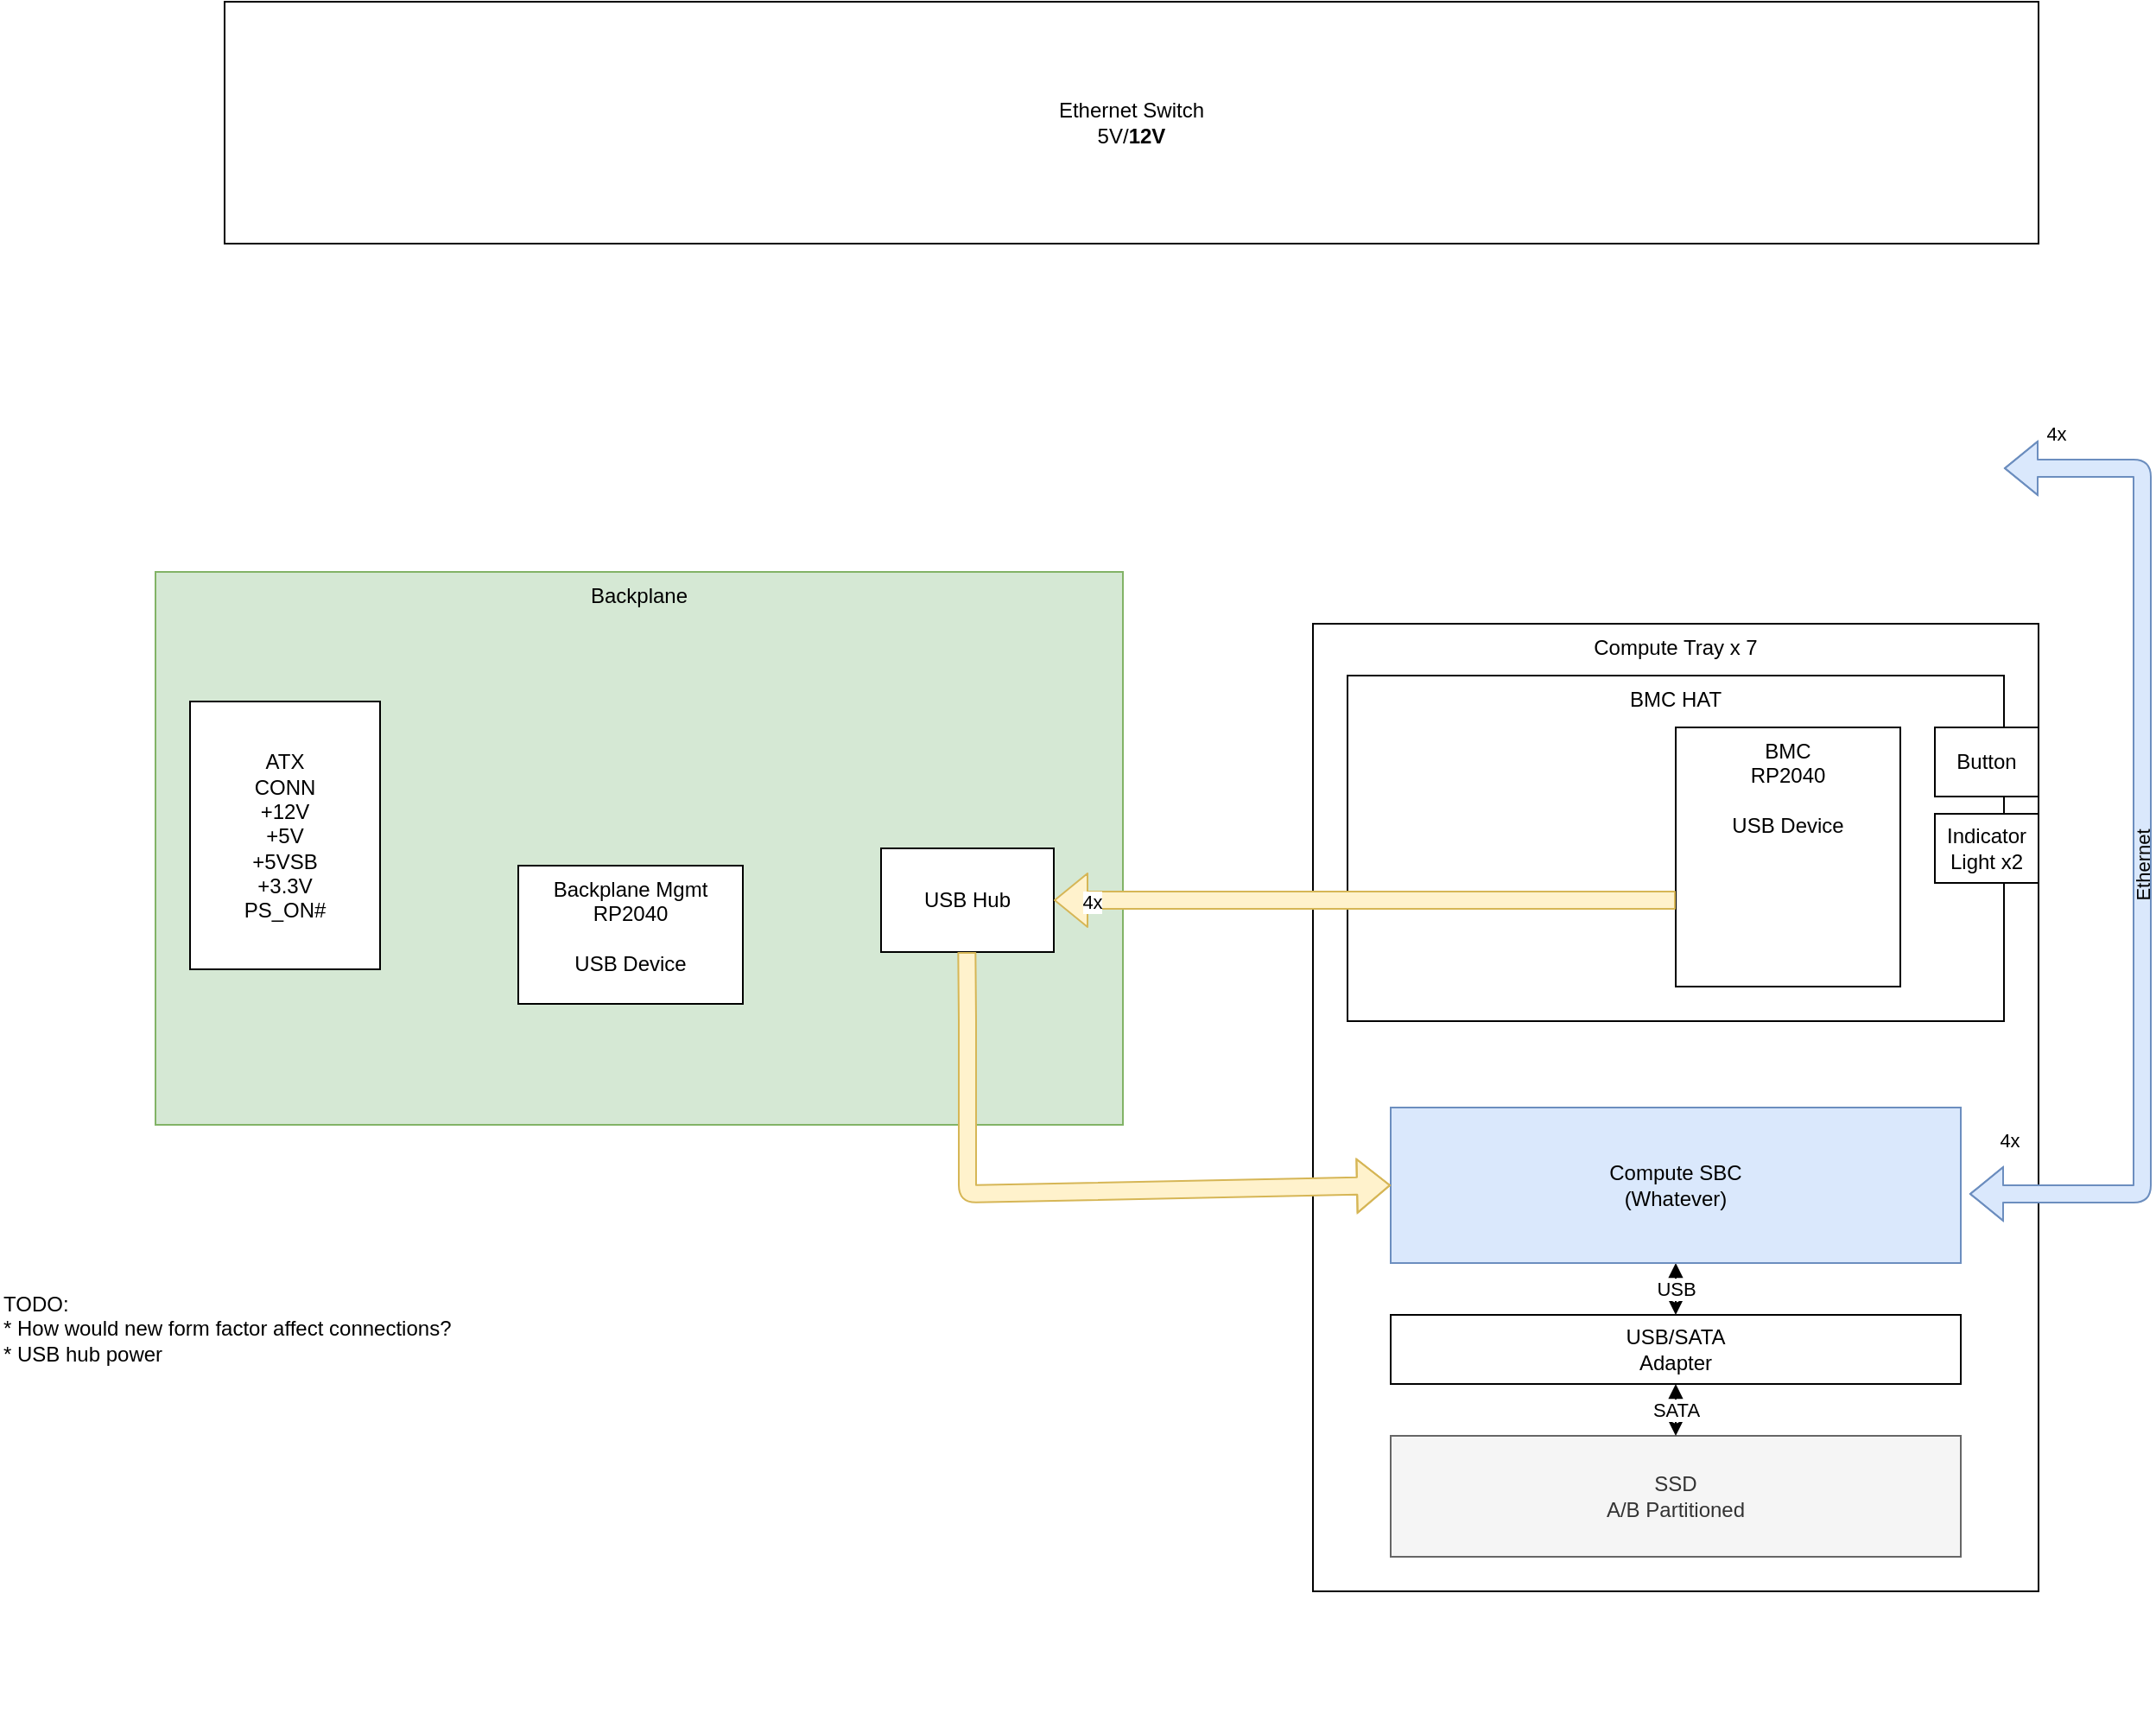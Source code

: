 <mxfile version="20.8.20" type="github" pages="3">
  <diagram id="kmUigxEFK028a0RhQnVS" name="Page-1">
    <mxGraphModel dx="1557" dy="1798" grid="1" gridSize="10" guides="1" tooltips="1" connect="1" arrows="1" fold="1" page="1" pageScale="1" pageWidth="1654" pageHeight="1169" math="0" shadow="0">
      <root>
        <mxCell id="0" />
        <mxCell id="1" parent="0" />
        <mxCell id="JYS4BPK2dpWjeIuSEi76-3" value="Backplane" style="rounded=0;whiteSpace=wrap;html=1;fillColor=#d5e8d4;align=center;verticalAlign=top;strokeColor=#82b366;" parent="1" vertex="1">
          <mxGeometry x="150" y="470" width="560" height="320" as="geometry" />
        </mxCell>
        <mxCell id="A2itI3pVLudstaMCwzq0-24" value="Compute Tray x 7" style="rounded=0;whiteSpace=wrap;html=1;align=center;verticalAlign=top;" parent="1" vertex="1">
          <mxGeometry x="820" y="500" width="420" height="560" as="geometry" />
        </mxCell>
        <mxCell id="A2itI3pVLudstaMCwzq0-1" value="BMC HAT" style="rounded=0;whiteSpace=wrap;html=1;align=center;verticalAlign=top;fillColor=none;" parent="1" vertex="1">
          <mxGeometry x="840" y="530" width="380" height="200" as="geometry" />
        </mxCell>
        <mxCell id="A2itI3pVLudstaMCwzq0-12" value="&lt;div&gt;BMC&lt;/div&gt;&lt;div&gt;RP2040&lt;/div&gt;&lt;div&gt;&lt;br&gt;&lt;/div&gt;&lt;div&gt;USB Device&lt;/div&gt;" style="rounded=0;whiteSpace=wrap;html=1;align=center;verticalAlign=top;" parent="1" vertex="1">
          <mxGeometry x="1030" y="560" width="130" height="150" as="geometry" />
        </mxCell>
        <mxCell id="JYS4BPK2dpWjeIuSEi76-7" value="USB Hub" style="rounded=0;whiteSpace=wrap;html=1;strokeColor=#000000;fillColor=#ffffff;align=center;verticalAlign=middle;" parent="1" vertex="1">
          <mxGeometry x="570" y="630" width="100" height="60" as="geometry" />
        </mxCell>
        <mxCell id="A2itI3pVLudstaMCwzq0-6" value="" style="shape=flexArrow;endArrow=classic;html=1;strokeWidth=1;fillColor=#fff2cc;strokeColor=#d6b656;exitX=0.5;exitY=0.65;exitDx=0;exitDy=0;exitPerimeter=0;" parent="1" target="JYS4BPK2dpWjeIuSEi76-7" edge="1" source="A2itI3pVLudstaMCwzq0-1">
          <mxGeometry width="50" height="50" relative="1" as="geometry">
            <mxPoint x="970" y="660" as="sourcePoint" />
            <mxPoint x="630" y="670" as="targetPoint" />
            <Array as="points" />
          </mxGeometry>
        </mxCell>
        <mxCell id="a5iX6j4bG5qRSzKylkkZ-19" value="4x" style="edgeLabel;html=1;align=center;verticalAlign=middle;resizable=0;points=[];" parent="A2itI3pVLudstaMCwzq0-6" vertex="1" connectable="0">
          <mxGeometry x="0.88" y="1" relative="1" as="geometry">
            <mxPoint as="offset" />
          </mxGeometry>
        </mxCell>
        <mxCell id="JYS4BPK2dpWjeIuSEi76-14" value="Button" style="rounded=0;whiteSpace=wrap;html=1;strokeColor=#000000;fillColor=#ffffff;align=center;verticalAlign=middle;" parent="1" vertex="1">
          <mxGeometry x="1180" y="560" width="60" height="40" as="geometry" />
        </mxCell>
        <mxCell id="JYS4BPK2dpWjeIuSEi76-15" value="Indicator Light x2" style="rounded=0;whiteSpace=wrap;html=1;strokeColor=#000000;fillColor=#ffffff;align=center;verticalAlign=middle;" parent="1" vertex="1">
          <mxGeometry x="1180" y="610" width="60" height="40" as="geometry" />
        </mxCell>
        <mxCell id="a5iX6j4bG5qRSzKylkkZ-12" style="edgeStyle=orthogonalEdgeStyle;rounded=0;orthogonalLoop=1;jettySize=auto;html=1;exitX=0.5;exitY=1;exitDx=0;exitDy=0;entryX=0.5;entryY=0;entryDx=0;entryDy=0;startArrow=block;strokeColor=#000000;fillColor=none;" parent="1" source="JYS4BPK2dpWjeIuSEi76-16" target="a5iX6j4bG5qRSzKylkkZ-6" edge="1">
          <mxGeometry relative="1" as="geometry" />
        </mxCell>
        <mxCell id="a5iX6j4bG5qRSzKylkkZ-13" value="USB" style="edgeLabel;html=1;align=center;verticalAlign=middle;resizable=0;points=[];" parent="a5iX6j4bG5qRSzKylkkZ-12" vertex="1" connectable="0">
          <mxGeometry x="0.076" y="-2" relative="1" as="geometry">
            <mxPoint x="2" y="-1" as="offset" />
          </mxGeometry>
        </mxCell>
        <mxCell id="JYS4BPK2dpWjeIuSEi76-16" value="Compute SBC&lt;br&gt;(Whatever)" style="rounded=0;whiteSpace=wrap;html=1;strokeColor=#6c8ebf;fillColor=#dae8fc;align=center;verticalAlign=middle;" parent="1" vertex="1">
          <mxGeometry x="865" y="780" width="330" height="90" as="geometry" />
        </mxCell>
        <mxCell id="a5iX6j4bG5qRSzKylkkZ-1" value="Ethernet Switch&lt;br&gt;5V/&lt;b&gt;12V&lt;/b&gt;" style="rounded=0;whiteSpace=wrap;html=1;verticalAlign=middle;" parent="1" vertex="1">
          <mxGeometry x="190" y="140" width="1050" height="140" as="geometry" />
        </mxCell>
        <mxCell id="a5iX6j4bG5qRSzKylkkZ-2" value="SSD&lt;br&gt;A/B Partitioned" style="rounded=0;whiteSpace=wrap;html=1;strokeColor=#666666;fillColor=#f5f5f5;align=center;verticalAlign=middle;fontColor=#333333;" parent="1" vertex="1">
          <mxGeometry x="865" y="970" width="330" height="70" as="geometry" />
        </mxCell>
        <mxCell id="a5iX6j4bG5qRSzKylkkZ-14" style="edgeStyle=orthogonalEdgeStyle;rounded=0;orthogonalLoop=1;jettySize=auto;html=1;exitX=0.5;exitY=1;exitDx=0;exitDy=0;entryX=0.5;entryY=0;entryDx=0;entryDy=0;startArrow=block;strokeColor=#000000;fillColor=none;" parent="1" source="a5iX6j4bG5qRSzKylkkZ-6" target="a5iX6j4bG5qRSzKylkkZ-2" edge="1">
          <mxGeometry relative="1" as="geometry" />
        </mxCell>
        <mxCell id="a5iX6j4bG5qRSzKylkkZ-15" value="SATA" style="edgeLabel;html=1;align=center;verticalAlign=middle;resizable=0;points=[];" parent="a5iX6j4bG5qRSzKylkkZ-14" vertex="1" connectable="0">
          <mxGeometry x="0.095" y="1" relative="1" as="geometry">
            <mxPoint x="-1" y="-2" as="offset" />
          </mxGeometry>
        </mxCell>
        <mxCell id="a5iX6j4bG5qRSzKylkkZ-6" value="USB/SATA&lt;br&gt;Adapter" style="rounded=0;whiteSpace=wrap;html=1;verticalAlign=middle;" parent="1" vertex="1">
          <mxGeometry x="865" y="900" width="330" height="40" as="geometry" />
        </mxCell>
        <mxCell id="a5iX6j4bG5qRSzKylkkZ-20" value="" style="shape=flexArrow;endArrow=classic;html=1;strokeWidth=1;fillColor=#dae8fc;strokeColor=#6c8ebf;startArrow=block;" parent="1" edge="1">
          <mxGeometry width="50" height="50" relative="1" as="geometry">
            <mxPoint x="1200" y="830" as="sourcePoint" />
            <mxPoint x="1220" y="410" as="targetPoint" />
            <Array as="points">
              <mxPoint x="1300" y="830" />
              <mxPoint x="1300" y="410" />
            </Array>
          </mxGeometry>
        </mxCell>
        <mxCell id="a5iX6j4bG5qRSzKylkkZ-21" value="4x" style="edgeLabel;html=1;align=center;verticalAlign=middle;resizable=0;points=[];" parent="a5iX6j4bG5qRSzKylkkZ-20" vertex="1" connectable="0">
          <mxGeometry x="-0.24" y="-1" relative="1" as="geometry">
            <mxPoint x="-51" y="-312" as="offset" />
          </mxGeometry>
        </mxCell>
        <mxCell id="a5iX6j4bG5qRSzKylkkZ-24" value="Ethernet" style="edgeLabel;html=1;align=center;verticalAlign=middle;resizable=0;points=[];horizontal=0;labelBackgroundColor=none;" parent="a5iX6j4bG5qRSzKylkkZ-20" vertex="1" connectable="0">
          <mxGeometry x="0.096" y="-1" relative="1" as="geometry">
            <mxPoint x="-1" y="39" as="offset" />
          </mxGeometry>
        </mxCell>
        <mxCell id="a5iX6j4bG5qRSzKylkkZ-22" value="4x" style="edgeLabel;html=1;align=center;verticalAlign=middle;resizable=0;points=[];" parent="1" vertex="1" connectable="0">
          <mxGeometry x="1195" y="610" as="geometry">
            <mxPoint x="28" y="189" as="offset" />
          </mxGeometry>
        </mxCell>
        <mxCell id="a5iX6j4bG5qRSzKylkkZ-26" value="TODO:&lt;br&gt;* How would new form factor affect connections?&lt;br&gt;* USB hub power&lt;br&gt;" style="text;html=1;strokeColor=none;fillColor=none;align=left;verticalAlign=top;whiteSpace=wrap;rounded=0;labelBackgroundColor=none;" parent="1" vertex="1">
          <mxGeometry x="60" y="880" width="270" height="250" as="geometry" />
        </mxCell>
        <mxCell id="nD-tN_yUyBWVlTquZh_A-1" value="ATX&lt;br&gt;CONN&lt;br&gt;+12V&lt;br&gt;+5V&lt;br&gt;+5VSB&lt;br&gt;+3.3V&lt;br&gt;PS_ON#" style="rounded=0;whiteSpace=wrap;html=1;" vertex="1" parent="1">
          <mxGeometry x="170" y="545" width="110" height="155" as="geometry" />
        </mxCell>
        <mxCell id="nD-tN_yUyBWVlTquZh_A-2" value="" style="shape=flexArrow;endArrow=classic;html=1;strokeWidth=1;fillColor=#fff2cc;strokeColor=#d6b656;entryX=0;entryY=0.5;entryDx=0;entryDy=0;" edge="1" parent="1" target="JYS4BPK2dpWjeIuSEi76-16">
          <mxGeometry width="50" height="50" relative="1" as="geometry">
            <mxPoint x="619.66" y="690" as="sourcePoint" />
            <mxPoint x="620" y="850" as="targetPoint" />
            <Array as="points">
              <mxPoint x="620" y="730" />
              <mxPoint x="620" y="830" />
            </Array>
          </mxGeometry>
        </mxCell>
        <mxCell id="nD-tN_yUyBWVlTquZh_A-5" value="&lt;div&gt;Backplane Mgmt&lt;/div&gt;&lt;div&gt;RP2040&lt;/div&gt;&lt;div&gt;&lt;br&gt;&lt;/div&gt;&lt;div&gt;USB Device&lt;/div&gt;" style="rounded=0;whiteSpace=wrap;html=1;align=center;verticalAlign=top;" vertex="1" parent="1">
          <mxGeometry x="360" y="640" width="130" height="80" as="geometry" />
        </mxCell>
      </root>
    </mxGraphModel>
  </diagram>
  <diagram id="6NxBXGfKM2cuJRmJCFxG" name="HAT">
    <mxGraphModel dx="934" dy="1079" grid="1" gridSize="10" guides="1" tooltips="1" connect="1" arrows="1" fold="1" page="1" pageScale="1" pageWidth="1654" pageHeight="1169" math="0" shadow="0">
      <root>
        <mxCell id="tb8Lkx9Qm9kQfr8fyZOy-0" />
        <mxCell id="tb8Lkx9Qm9kQfr8fyZOy-1" parent="tb8Lkx9Qm9kQfr8fyZOy-0" />
        <mxCell id="2_bnYT3e9y1Y6GlhtHqV-0" value="HAT" style="rounded=0;whiteSpace=wrap;html=1;fillColor=#ffffff;align=center;verticalAlign=top;" parent="tb8Lkx9Qm9kQfr8fyZOy-1" vertex="1">
          <mxGeometry x="440" y="200" width="320" height="240" as="geometry" />
        </mxCell>
        <mxCell id="2_bnYT3e9y1Y6GlhtHqV-1" value="DCDC &lt;br&gt;to 5.1V" style="rounded=0;whiteSpace=wrap;html=1;fillColor=#ffffff;align=center;verticalAlign=middle;" parent="tb8Lkx9Qm9kQfr8fyZOy-1" vertex="1">
          <mxGeometry x="560" y="240" width="60" height="40" as="geometry" />
        </mxCell>
        <mxCell id="2_bnYT3e9y1Y6GlhtHqV-2" value="DCDC &lt;br&gt;to 3.3V" style="rounded=0;whiteSpace=wrap;html=1;fillColor=#ffffff;align=center;verticalAlign=middle;" parent="tb8Lkx9Qm9kQfr8fyZOy-1" vertex="1">
          <mxGeometry x="560" y="300" width="60" height="40" as="geometry" />
        </mxCell>
        <mxCell id="2_bnYT3e9y1Y6GlhtHqV-3" value="BMC" style="rounded=0;whiteSpace=wrap;html=1;fillColor=#ffffff;align=center;verticalAlign=middle;" parent="tb8Lkx9Qm9kQfr8fyZOy-1" vertex="1">
          <mxGeometry x="630" y="240" width="90" height="60" as="geometry" />
        </mxCell>
        <mxCell id="2_bnYT3e9y1Y6GlhtHqV-4" value="PAC1921" style="rounded=0;whiteSpace=wrap;html=1;fillColor=#ffffff;align=center;verticalAlign=middle;" parent="tb8Lkx9Qm9kQfr8fyZOy-1" vertex="1">
          <mxGeometry x="645" y="350" width="60" height="40" as="geometry" />
        </mxCell>
      </root>
    </mxGraphModel>
  </diagram>
  <diagram id="t0F34XYKFjaZHX1E5aVY" name="Rack Diagram">
    <mxGraphModel dx="1822" dy="1638" grid="1" gridSize="10" guides="1" tooltips="1" connect="1" arrows="1" fold="1" page="1" pageScale="1" pageWidth="827" pageHeight="1169" math="0" shadow="0">
      <root>
        <mxCell id="0" />
        <mxCell id="1" parent="0" />
        <mxCell id="XSdGwLVqfme5y12cQTK--4" value="" style="rounded=0;whiteSpace=wrap;html=1;movable=0;resizable=0;rotatable=0;deletable=0;editable=0;locked=1;connectable=0;" vertex="1" parent="1">
          <mxGeometry y="1.776e-15" width="944.88" height="1049.998" as="geometry" />
        </mxCell>
        <mxCell id="XSdGwLVqfme5y12cQTK--5" value="" style="rounded=0;whiteSpace=wrap;html=1;fillColor=#d5e8d4;strokeColor=#82b366;" vertex="1" parent="1">
          <mxGeometry x="940" y="10" width="905.51" height="523.621" as="geometry" />
        </mxCell>
        <mxCell id="XSdGwLVqfme5y12cQTK--6" value="" style="rounded=0;whiteSpace=wrap;html=1;" vertex="1" parent="1">
          <mxGeometry x="950" y="20" width="210" height="500" as="geometry" />
        </mxCell>
        <mxCell id="XSdGwLVqfme5y12cQTK--8" value="" style="rounded=0;whiteSpace=wrap;html=1;" vertex="1" parent="1">
          <mxGeometry x="1180" y="20" width="210" height="500" as="geometry" />
        </mxCell>
        <mxCell id="XSdGwLVqfme5y12cQTK--9" value="Large Slot 120 mm" style="rounded=0;whiteSpace=wrap;html=1;fillColor=#d80073;strokeColor=#A50040;fontColor=#ffffff;fontSize=24;" vertex="1" parent="1">
          <mxGeometry x="960" y="30" width="86.614" height="472.44" as="geometry" />
        </mxCell>
        <mxCell id="XSdGwLVqfme5y12cQTK--10" value="" style="rounded=0;whiteSpace=wrap;html=1;fillColor=#1ba1e2;strokeColor=#006EAF;fontColor=#ffffff;" vertex="1" parent="1">
          <mxGeometry x="1290" y="33.78" width="86.614" height="472.44" as="geometry" />
        </mxCell>
        <mxCell id="XSdGwLVqfme5y12cQTK--11" value="Small Slot 60mm (RPi)" style="rounded=0;whiteSpace=wrap;html=1;fillColor=#60a917;strokeColor=#2D7600;fontColor=#ffffff;fontSize=24;" vertex="1" parent="1">
          <mxGeometry x="1816.61" y="730" width="86.61" height="236.22" as="geometry" />
        </mxCell>
        <mxCell id="XSdGwLVqfme5y12cQTK--12" value="" style="rounded=0;whiteSpace=wrap;html=1;" vertex="1" parent="1">
          <mxGeometry x="1400" y="20" width="210" height="500" as="geometry" />
        </mxCell>
        <mxCell id="XSdGwLVqfme5y12cQTK--13" value="" style="rounded=0;whiteSpace=wrap;html=1;fillColor=#d80073;strokeColor=#A50040;fontColor=#ffffff;" vertex="1" parent="1">
          <mxGeometry x="1410" y="33.78" width="86.61" height="472.44" as="geometry" />
        </mxCell>
        <mxCell id="XSdGwLVqfme5y12cQTK--14" value="" style="rounded=0;whiteSpace=wrap;html=1;fillColor=#1ba1e2;strokeColor=#006EAF;fontColor=#ffffff;" vertex="1" parent="1">
          <mxGeometry x="1510" y="33.78" width="86.614" height="472.44" as="geometry" />
        </mxCell>
        <mxCell id="XSdGwLVqfme5y12cQTK--15" value="" style="rounded=0;whiteSpace=wrap;html=1;fillColor=#60a917;strokeColor=#2D7600;fontColor=#ffffff;" vertex="1" parent="1">
          <mxGeometry x="1510" y="33.78" width="86.61" height="234.41" as="geometry" />
        </mxCell>
        <mxCell id="XSdGwLVqfme5y12cQTK--16" value="" style="rounded=0;whiteSpace=wrap;html=1;" vertex="1" parent="1">
          <mxGeometry x="1241" y="560" width="210" height="500" as="geometry" />
        </mxCell>
        <mxCell id="XSdGwLVqfme5y12cQTK--17" value="" style="rounded=0;whiteSpace=wrap;html=1;fillColor=#1ba1e2;strokeColor=#006EAF;fontColor=#ffffff;" vertex="1" parent="1">
          <mxGeometry x="1630" y="33.78" width="86.614" height="472.44" as="geometry" />
        </mxCell>
        <mxCell id="XSdGwLVqfme5y12cQTK--18" value="" style="rounded=0;whiteSpace=wrap;html=1;fillColor=#1ba1e2;strokeColor=#006EAF;fontColor=#ffffff;" vertex="1" parent="1">
          <mxGeometry x="1730" y="33.78" width="86.614" height="472.44" as="geometry" />
        </mxCell>
        <mxCell id="XSdGwLVqfme5y12cQTK--19" value="" style="rounded=0;whiteSpace=wrap;html=1;fillColor=#60a917;strokeColor=#2D7600;fontColor=#ffffff;" vertex="1" parent="1">
          <mxGeometry x="1730" y="33.78" width="86.61" height="236.22" as="geometry" />
        </mxCell>
        <mxCell id="XSdGwLVqfme5y12cQTK--20" value="" style="rounded=0;whiteSpace=wrap;html=1;fillColor=#60a917;strokeColor=#2D7600;fontColor=#ffffff;" vertex="1" parent="1">
          <mxGeometry x="1630" y="33.78" width="86.61" height="236.22" as="geometry" />
        </mxCell>
        <mxCell id="XSdGwLVqfme5y12cQTK--21" value="&lt;font style=&quot;font-size: 50px;&quot;&gt;Network Switch&lt;br&gt;&lt;/font&gt;" style="rounded=0;whiteSpace=wrap;html=1;fillColor=#f0a30a;fontColor=#000000;strokeColor=#BD7000;" vertex="1" parent="1">
          <mxGeometry x="940" y="533.62" width="905.51" height="175.0" as="geometry" />
        </mxCell>
        <mxCell id="XSdGwLVqfme5y12cQTK--33" value="6U Half-width rack:&lt;br&gt;&lt;div style=&quot;text-align: left;&quot;&gt;&lt;span style=&quot;background-color: initial;&quot;&gt;Inner dimensions&lt;/span&gt;&lt;/div&gt;" style="text;html=1;strokeColor=none;fillColor=none;align=center;verticalAlign=middle;whiteSpace=wrap;rounded=0;" vertex="1" parent="1">
          <mxGeometry y="1047.24" width="120" height="42.76" as="geometry" />
        </mxCell>
      </root>
    </mxGraphModel>
  </diagram>
</mxfile>
